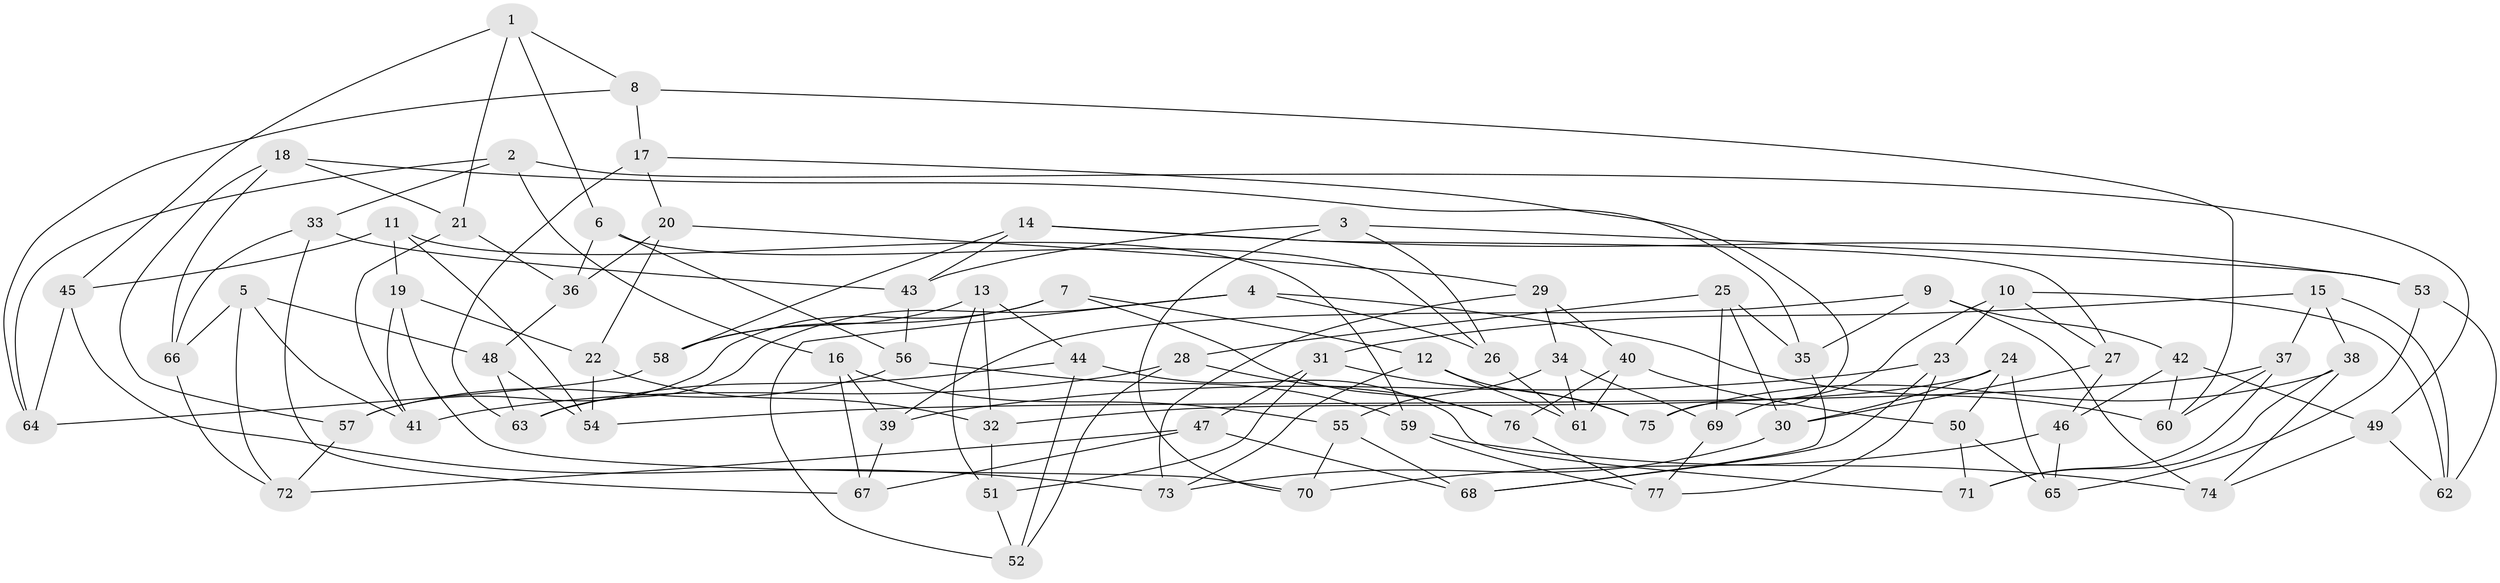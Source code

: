 // coarse degree distribution, {6: 0.574468085106383, 4: 0.3404255319148936, 5: 0.06382978723404255, 3: 0.02127659574468085}
// Generated by graph-tools (version 1.1) at 2025/42/03/06/25 10:42:23]
// undirected, 77 vertices, 154 edges
graph export_dot {
graph [start="1"]
  node [color=gray90,style=filled];
  1;
  2;
  3;
  4;
  5;
  6;
  7;
  8;
  9;
  10;
  11;
  12;
  13;
  14;
  15;
  16;
  17;
  18;
  19;
  20;
  21;
  22;
  23;
  24;
  25;
  26;
  27;
  28;
  29;
  30;
  31;
  32;
  33;
  34;
  35;
  36;
  37;
  38;
  39;
  40;
  41;
  42;
  43;
  44;
  45;
  46;
  47;
  48;
  49;
  50;
  51;
  52;
  53;
  54;
  55;
  56;
  57;
  58;
  59;
  60;
  61;
  62;
  63;
  64;
  65;
  66;
  67;
  68;
  69;
  70;
  71;
  72;
  73;
  74;
  75;
  76;
  77;
  1 -- 21;
  1 -- 8;
  1 -- 6;
  1 -- 45;
  2 -- 64;
  2 -- 33;
  2 -- 49;
  2 -- 16;
  3 -- 26;
  3 -- 53;
  3 -- 43;
  3 -- 70;
  4 -- 60;
  4 -- 26;
  4 -- 52;
  4 -- 63;
  5 -- 66;
  5 -- 48;
  5 -- 41;
  5 -- 72;
  6 -- 36;
  6 -- 26;
  6 -- 56;
  7 -- 58;
  7 -- 76;
  7 -- 12;
  7 -- 57;
  8 -- 17;
  8 -- 64;
  8 -- 60;
  9 -- 35;
  9 -- 42;
  9 -- 39;
  9 -- 74;
  10 -- 27;
  10 -- 23;
  10 -- 69;
  10 -- 62;
  11 -- 45;
  11 -- 59;
  11 -- 54;
  11 -- 19;
  12 -- 73;
  12 -- 75;
  12 -- 61;
  13 -- 32;
  13 -- 44;
  13 -- 51;
  13 -- 58;
  14 -- 58;
  14 -- 43;
  14 -- 53;
  14 -- 27;
  15 -- 37;
  15 -- 31;
  15 -- 62;
  15 -- 38;
  16 -- 55;
  16 -- 67;
  16 -- 39;
  17 -- 20;
  17 -- 75;
  17 -- 63;
  18 -- 35;
  18 -- 66;
  18 -- 21;
  18 -- 57;
  19 -- 70;
  19 -- 22;
  19 -- 41;
  20 -- 22;
  20 -- 29;
  20 -- 36;
  21 -- 41;
  21 -- 36;
  22 -- 32;
  22 -- 54;
  23 -- 77;
  23 -- 68;
  23 -- 39;
  24 -- 32;
  24 -- 65;
  24 -- 30;
  24 -- 50;
  25 -- 69;
  25 -- 35;
  25 -- 30;
  25 -- 28;
  26 -- 61;
  27 -- 46;
  27 -- 30;
  28 -- 76;
  28 -- 41;
  28 -- 52;
  29 -- 73;
  29 -- 34;
  29 -- 40;
  30 -- 73;
  31 -- 47;
  31 -- 51;
  31 -- 75;
  32 -- 51;
  33 -- 67;
  33 -- 66;
  33 -- 43;
  34 -- 55;
  34 -- 69;
  34 -- 61;
  35 -- 68;
  36 -- 48;
  37 -- 71;
  37 -- 60;
  37 -- 54;
  38 -- 74;
  38 -- 71;
  38 -- 75;
  39 -- 67;
  40 -- 61;
  40 -- 76;
  40 -- 50;
  42 -- 49;
  42 -- 46;
  42 -- 60;
  43 -- 56;
  44 -- 63;
  44 -- 71;
  44 -- 52;
  45 -- 64;
  45 -- 73;
  46 -- 65;
  46 -- 70;
  47 -- 72;
  47 -- 67;
  47 -- 68;
  48 -- 54;
  48 -- 63;
  49 -- 62;
  49 -- 74;
  50 -- 65;
  50 -- 71;
  51 -- 52;
  53 -- 62;
  53 -- 65;
  55 -- 68;
  55 -- 70;
  56 -- 57;
  56 -- 59;
  57 -- 72;
  58 -- 64;
  59 -- 77;
  59 -- 74;
  66 -- 72;
  69 -- 77;
  76 -- 77;
}
